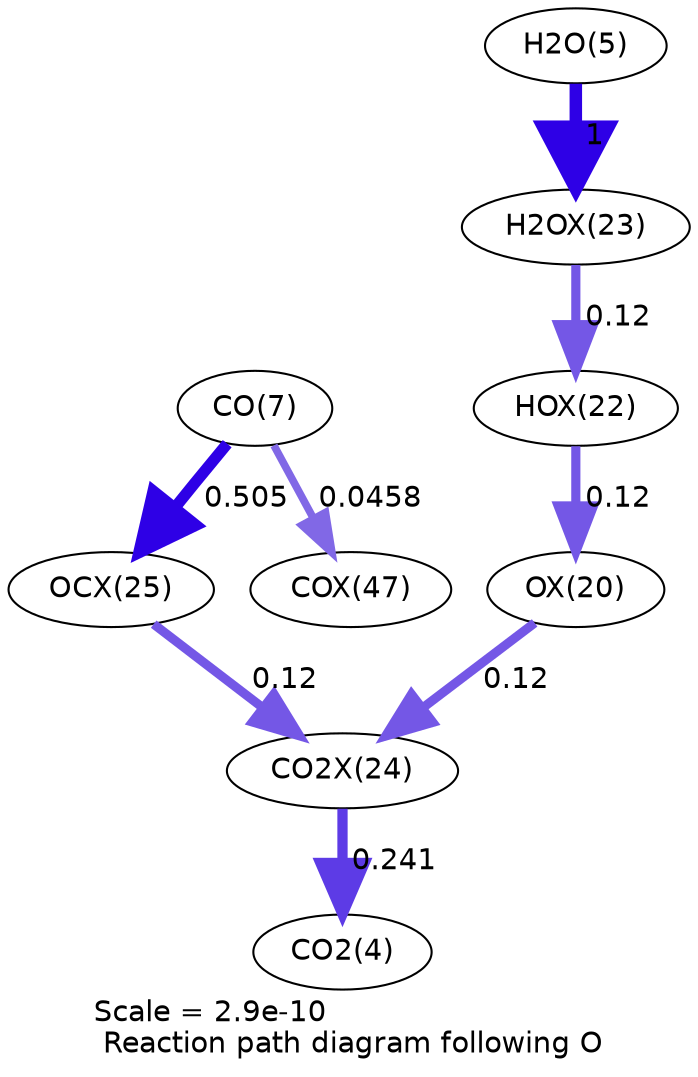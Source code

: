 digraph reaction_paths {
center=1;
s58 -> s56[fontname="Helvetica", penwidth=4.4, arrowsize=2.2, color="0.7, 0.62, 0.9"
, label=" 0.12"];
s56 -> s60[fontname="Helvetica", penwidth=4.4, arrowsize=2.2, color="0.7, 0.62, 0.9"
, label=" 0.12"];
s59 -> s58[fontname="Helvetica", penwidth=4.4, arrowsize=2.2, color="0.7, 0.62, 0.9"
, label=" 0.12"];
s7 -> s59[fontname="Helvetica", penwidth=6, arrowsize=3, color="0.7, 1.5, 0.9"
, label=" 1"];
s9 -> s61[fontname="Helvetica", penwidth=5.48, arrowsize=2.74, color="0.7, 1, 0.9"
, label=" 0.505"];
s9 -> s67[fontname="Helvetica", penwidth=3.67, arrowsize=1.84, color="0.7, 0.546, 0.9"
, label=" 0.0458"];
s61 -> s60[fontname="Helvetica", penwidth=4.4, arrowsize=2.2, color="0.7, 0.62, 0.9"
, label=" 0.12"];
s60 -> s6[fontname="Helvetica", penwidth=4.93, arrowsize=2.46, color="0.7, 0.741, 0.9"
, label=" 0.241"];
s6 [ fontname="Helvetica", label="CO2(4)"];
s7 [ fontname="Helvetica", label="H2O(5)"];
s9 [ fontname="Helvetica", label="CO(7)"];
s56 [ fontname="Helvetica", label="OX(20)"];
s58 [ fontname="Helvetica", label="HOX(22)"];
s59 [ fontname="Helvetica", label="H2OX(23)"];
s60 [ fontname="Helvetica", label="CO2X(24)"];
s61 [ fontname="Helvetica", label="OCX(25)"];
s67 [ fontname="Helvetica", label="COX(47)"];
 label = "Scale = 2.9e-10\l Reaction path diagram following O";
 fontname = "Helvetica";
}
